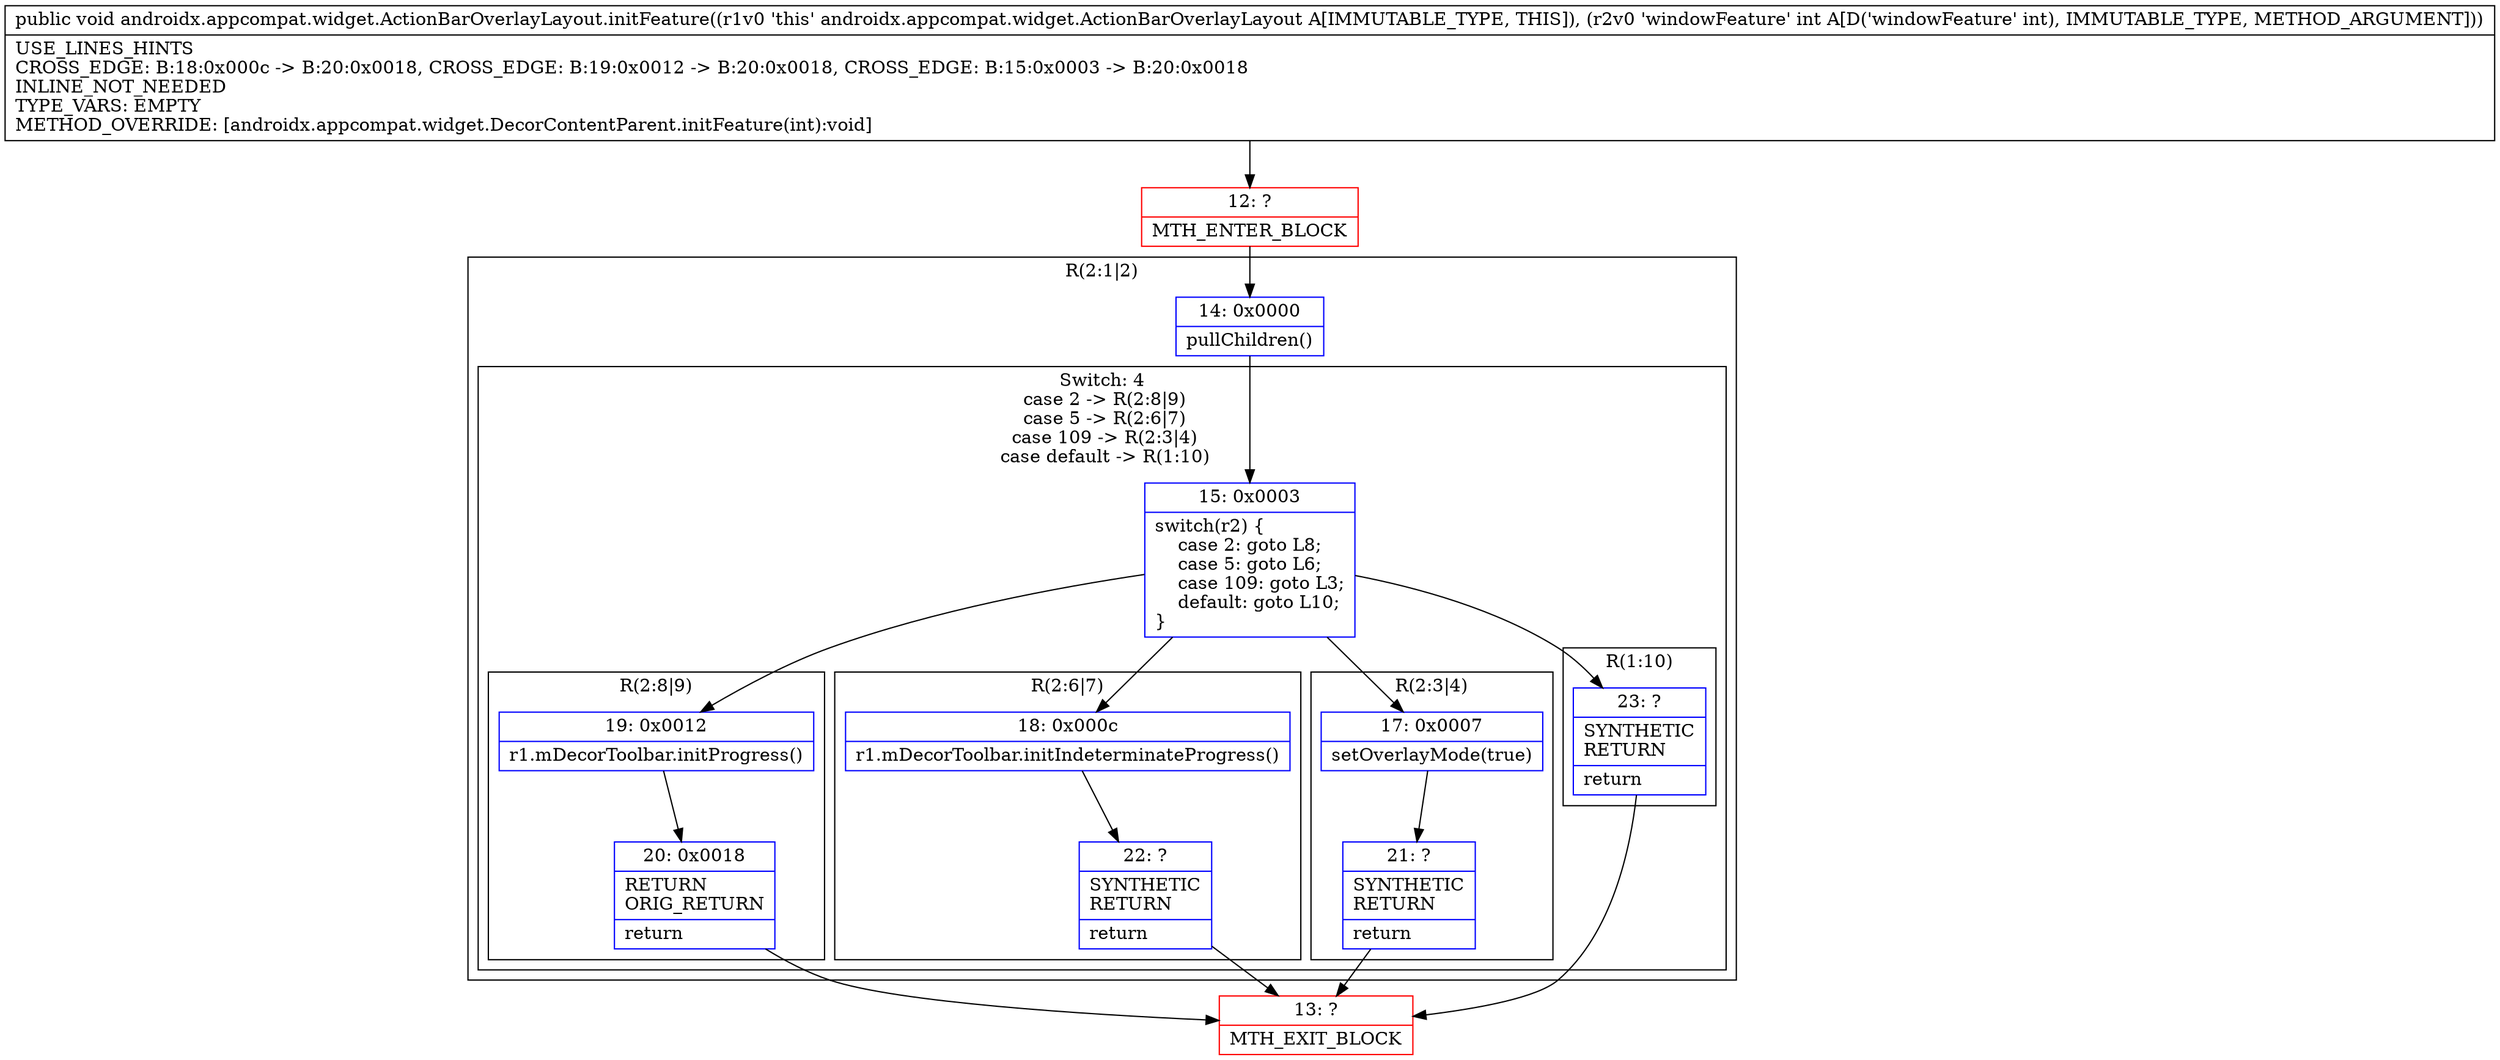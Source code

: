digraph "CFG forandroidx.appcompat.widget.ActionBarOverlayLayout.initFeature(I)V" {
subgraph cluster_Region_1331903993 {
label = "R(2:1|2)";
node [shape=record,color=blue];
Node_14 [shape=record,label="{14\:\ 0x0000|pullChildren()\l}"];
subgraph cluster_SwitchRegion_742623669 {
label = "Switch: 4
 case 2 -> R(2:8|9)
 case 5 -> R(2:6|7)
 case 109 -> R(2:3|4)
 case default -> R(1:10)";
node [shape=record,color=blue];
Node_15 [shape=record,label="{15\:\ 0x0003|switch(r2) \{\l    case 2: goto L8;\l    case 5: goto L6;\l    case 109: goto L3;\l    default: goto L10;\l\}\l}"];
subgraph cluster_Region_1415074530 {
label = "R(2:8|9)";
node [shape=record,color=blue];
Node_19 [shape=record,label="{19\:\ 0x0012|r1.mDecorToolbar.initProgress()\l}"];
Node_20 [shape=record,label="{20\:\ 0x0018|RETURN\lORIG_RETURN\l|return\l}"];
}
subgraph cluster_Region_1426417016 {
label = "R(2:6|7)";
node [shape=record,color=blue];
Node_18 [shape=record,label="{18\:\ 0x000c|r1.mDecorToolbar.initIndeterminateProgress()\l}"];
Node_22 [shape=record,label="{22\:\ ?|SYNTHETIC\lRETURN\l|return\l}"];
}
subgraph cluster_Region_56563412 {
label = "R(2:3|4)";
node [shape=record,color=blue];
Node_17 [shape=record,label="{17\:\ 0x0007|setOverlayMode(true)\l}"];
Node_21 [shape=record,label="{21\:\ ?|SYNTHETIC\lRETURN\l|return\l}"];
}
subgraph cluster_Region_870394155 {
label = "R(1:10)";
node [shape=record,color=blue];
Node_23 [shape=record,label="{23\:\ ?|SYNTHETIC\lRETURN\l|return\l}"];
}
}
}
Node_12 [shape=record,color=red,label="{12\:\ ?|MTH_ENTER_BLOCK\l}"];
Node_13 [shape=record,color=red,label="{13\:\ ?|MTH_EXIT_BLOCK\l}"];
MethodNode[shape=record,label="{public void androidx.appcompat.widget.ActionBarOverlayLayout.initFeature((r1v0 'this' androidx.appcompat.widget.ActionBarOverlayLayout A[IMMUTABLE_TYPE, THIS]), (r2v0 'windowFeature' int A[D('windowFeature' int), IMMUTABLE_TYPE, METHOD_ARGUMENT]))  | USE_LINES_HINTS\lCROSS_EDGE: B:18:0x000c \-\> B:20:0x0018, CROSS_EDGE: B:19:0x0012 \-\> B:20:0x0018, CROSS_EDGE: B:15:0x0003 \-\> B:20:0x0018\lINLINE_NOT_NEEDED\lTYPE_VARS: EMPTY\lMETHOD_OVERRIDE: [androidx.appcompat.widget.DecorContentParent.initFeature(int):void]\l}"];
MethodNode -> Node_12;Node_14 -> Node_15;
Node_15 -> Node_17;
Node_15 -> Node_18;
Node_15 -> Node_19;
Node_15 -> Node_23;
Node_19 -> Node_20;
Node_20 -> Node_13;
Node_18 -> Node_22;
Node_22 -> Node_13;
Node_17 -> Node_21;
Node_21 -> Node_13;
Node_23 -> Node_13;
Node_12 -> Node_14;
}

